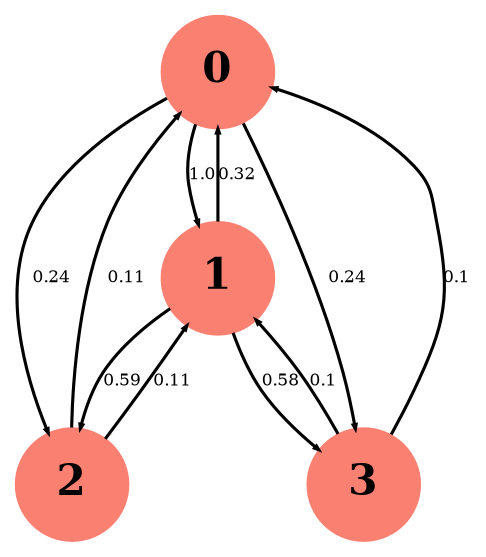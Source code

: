 digraph BoschSubgraph{
size = "40,20";
graph[rankdir=TB, center=true, margin=0.05, nodesep=0.2, ranksep=0.5]
node[fontname="times-bold", fontsize=20]
edge[arrowsize=0.2, arrowhead=normal, fontsize=8]
0 [shape=circle, style=filled, color= salmon, width=0.75, height=0.75, fixedsize=true]
1 [shape=circle, style=filled, color= salmon, width=0.75, height=0.75, fixedsize=true]
2 [shape=circle, style=filled, color= salmon, width=0.75, height=0.75, fixedsize=true]
3 [shape=circle, style=filled, color= salmon, width=0.75, height=0.75, fixedsize=true]
0 -> 1 [penwidth=1.5, label=1.0]
1 -> 2 [penwidth=1.5, label=0.59]
2 -> 0 [penwidth=1.5, label=0.11]
1 -> 0 [penwidth=1.5, label=0.32]
0 -> 2 [penwidth=1.5, label=0.24]
1 -> 3 [penwidth=1.5, label=0.58]
3 -> 0 [penwidth=1.5, label=0.1]
0 -> 3 [penwidth=1.5, label=0.24]
3 -> 1 [penwidth=1.5, label=0.1]
2 -> 1 [penwidth=1.5, label=0.11]
}